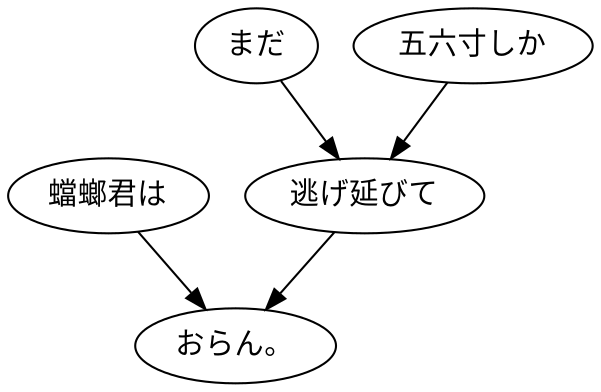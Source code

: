digraph graph3987 {
	node0 [label="蟷螂君は"];
	node1 [label="まだ"];
	node2 [label="五六寸しか"];
	node3 [label="逃げ延びて"];
	node4 [label="おらん。"];
	node0 -> node4;
	node1 -> node3;
	node2 -> node3;
	node3 -> node4;
}
